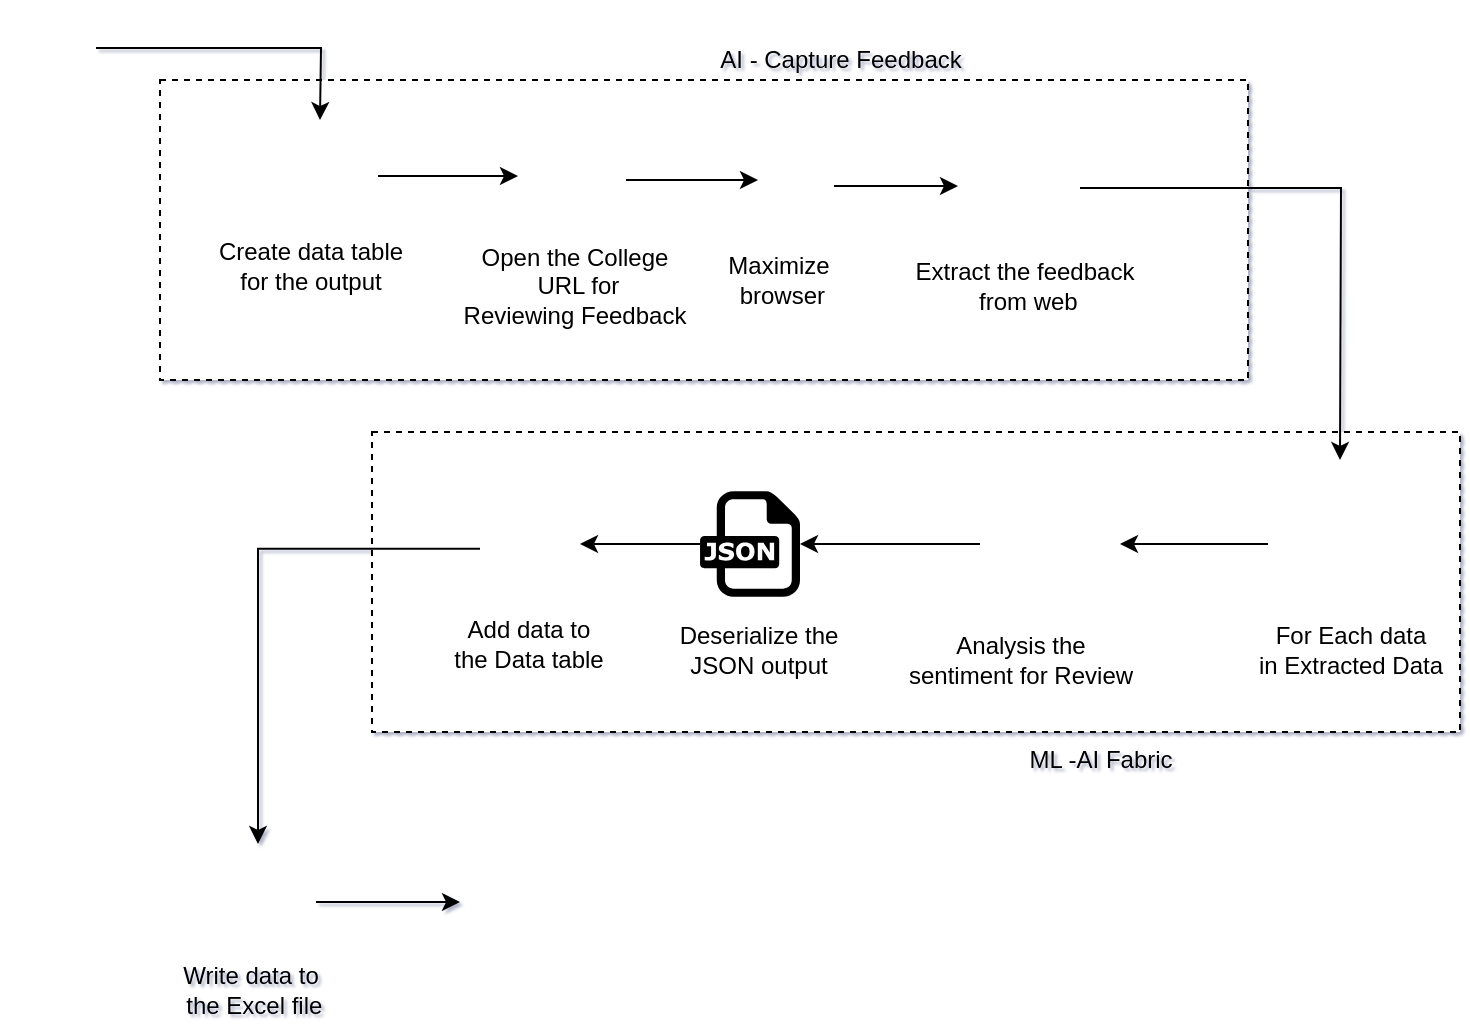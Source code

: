 <mxfile version="13.7.5" type="github">
  <diagram id="tx0RhGR7xUku0lXKzNuE" name="Page-1">
    <mxGraphModel dx="1422" dy="762" grid="1" gridSize="10" guides="1" tooltips="1" connect="1" arrows="1" fold="1" page="1" pageScale="1" pageWidth="850" pageHeight="1100" math="0" shadow="1">
      <root>
        <mxCell id="0" />
        <mxCell id="1" parent="0" />
        <mxCell id="vZQYXWHKkoh2UNgRFgOe-42" value="" style="rounded=0;whiteSpace=wrap;html=1;gradientColor=#ffffff;dashed=1;" vertex="1" parent="1">
          <mxGeometry x="226" y="286" width="544" height="150" as="geometry" />
        </mxCell>
        <mxCell id="vZQYXWHKkoh2UNgRFgOe-21" value="" style="rounded=0;whiteSpace=wrap;html=1;gradientColor=#ffffff;dashed=1;" vertex="1" parent="1">
          <mxGeometry x="120" y="110" width="544" height="150" as="geometry" />
        </mxCell>
        <mxCell id="vZQYXWHKkoh2UNgRFgOe-22" style="edgeStyle=orthogonalEdgeStyle;rounded=0;orthogonalLoop=1;jettySize=auto;html=1;" edge="1" parent="1" source="vZQYXWHKkoh2UNgRFgOe-2">
          <mxGeometry relative="1" as="geometry">
            <mxPoint x="200" y="130" as="targetPoint" />
          </mxGeometry>
        </mxCell>
        <mxCell id="vZQYXWHKkoh2UNgRFgOe-2" value="" style="shape=image;html=1;verticalAlign=top;verticalLabelPosition=bottom;labelBackgroundColor=#ffffff;imageAspect=0;aspect=fixed;image=https://cdn0.iconfinder.com/data/icons/48px_icons_collection_by_neweravin/48/start.png" vertex="1" parent="1">
          <mxGeometry x="40" y="70" width="48" height="48" as="geometry" />
        </mxCell>
        <mxCell id="vZQYXWHKkoh2UNgRFgOe-11" style="edgeStyle=orthogonalEdgeStyle;rounded=0;orthogonalLoop=1;jettySize=auto;html=1;" edge="1" parent="1" source="vZQYXWHKkoh2UNgRFgOe-6">
          <mxGeometry relative="1" as="geometry">
            <mxPoint x="299" y="158" as="targetPoint" />
          </mxGeometry>
        </mxCell>
        <mxCell id="vZQYXWHKkoh2UNgRFgOe-6" value="" style="shape=image;html=1;verticalAlign=top;verticalLabelPosition=bottom;labelBackgroundColor=#ffffff;imageAspect=0;aspect=fixed;image=https://cdn0.iconfinder.com/data/icons/pinpoint-interface/48/repair-database-128.png" vertex="1" parent="1">
          <mxGeometry x="181" y="134" width="48" height="48" as="geometry" />
        </mxCell>
        <mxCell id="vZQYXWHKkoh2UNgRFgOe-9" value="Create data table &lt;br&gt;for the output" style="text;html=1;align=center;verticalAlign=middle;resizable=0;points=[];autosize=1;" vertex="1" parent="1">
          <mxGeometry x="140" y="188" width="110" height="30" as="geometry" />
        </mxCell>
        <mxCell id="vZQYXWHKkoh2UNgRFgOe-15" style="edgeStyle=orthogonalEdgeStyle;rounded=0;orthogonalLoop=1;jettySize=auto;html=1;" edge="1" parent="1" source="vZQYXWHKkoh2UNgRFgOe-10">
          <mxGeometry relative="1" as="geometry">
            <mxPoint x="419" y="160" as="targetPoint" />
          </mxGeometry>
        </mxCell>
        <mxCell id="vZQYXWHKkoh2UNgRFgOe-10" value="" style="shape=image;html=1;verticalAlign=top;verticalLabelPosition=bottom;labelBackgroundColor=#ffffff;imageAspect=0;aspect=fixed;image=https://cdn1.iconfinder.com/data/icons/logotypes/32/chrome-128.png" vertex="1" parent="1">
          <mxGeometry x="305" y="136" width="48" height="48" as="geometry" />
        </mxCell>
        <mxCell id="vZQYXWHKkoh2UNgRFgOe-12" value="Open the College&lt;br&gt;&amp;nbsp;URL for &lt;br&gt;Reviewing Feedback" style="text;html=1;align=center;verticalAlign=middle;resizable=0;points=[];autosize=1;" vertex="1" parent="1">
          <mxGeometry x="262" y="188" width="130" height="50" as="geometry" />
        </mxCell>
        <mxCell id="vZQYXWHKkoh2UNgRFgOe-18" style="edgeStyle=orthogonalEdgeStyle;rounded=0;orthogonalLoop=1;jettySize=auto;html=1;" edge="1" parent="1" source="vZQYXWHKkoh2UNgRFgOe-13">
          <mxGeometry relative="1" as="geometry">
            <mxPoint x="519" y="163" as="targetPoint" />
          </mxGeometry>
        </mxCell>
        <mxCell id="vZQYXWHKkoh2UNgRFgOe-13" value="" style="shape=image;html=1;verticalAlign=top;verticalLabelPosition=bottom;labelBackgroundColor=#ffffff;imageAspect=0;aspect=fixed;image=https://cdn4.iconfinder.com/data/icons/wirecons-free-vector-icons/32/maximize-128.png" vertex="1" parent="1">
          <mxGeometry x="419" y="144" width="38" height="38" as="geometry" />
        </mxCell>
        <mxCell id="vZQYXWHKkoh2UNgRFgOe-16" value="Maximize&lt;br&gt;&amp;nbsp;browser" style="text;html=1;align=center;verticalAlign=middle;resizable=0;points=[];autosize=1;" vertex="1" parent="1">
          <mxGeometry x="394" y="195" width="70" height="30" as="geometry" />
        </mxCell>
        <mxCell id="vZQYXWHKkoh2UNgRFgOe-24" style="edgeStyle=orthogonalEdgeStyle;rounded=0;orthogonalLoop=1;jettySize=auto;html=1;" edge="1" parent="1" source="vZQYXWHKkoh2UNgRFgOe-17">
          <mxGeometry relative="1" as="geometry">
            <mxPoint x="710" y="300" as="targetPoint" />
          </mxGeometry>
        </mxCell>
        <mxCell id="vZQYXWHKkoh2UNgRFgOe-17" value="" style="shape=image;html=1;verticalAlign=top;verticalLabelPosition=bottom;labelBackgroundColor=#ffffff;imageAspect=0;aspect=fixed;image=https://cdn0.iconfinder.com/data/icons/customicondesign-office7-shadow-png/128/Extract-object.png;gradientColor=#ffffff;" vertex="1" parent="1">
          <mxGeometry x="524" y="136" width="56" height="56" as="geometry" />
        </mxCell>
        <mxCell id="vZQYXWHKkoh2UNgRFgOe-27" style="edgeStyle=orthogonalEdgeStyle;rounded=0;orthogonalLoop=1;jettySize=auto;html=1;" edge="1" parent="1" source="vZQYXWHKkoh2UNgRFgOe-19" target="vZQYXWHKkoh2UNgRFgOe-26">
          <mxGeometry relative="1" as="geometry" />
        </mxCell>
        <mxCell id="vZQYXWHKkoh2UNgRFgOe-19" value="" style="shape=image;html=1;verticalAlign=top;verticalLabelPosition=bottom;labelBackgroundColor=#ffffff;imageAspect=0;aspect=fixed;image=https://cdn2.iconfinder.com/data/icons/viiva-business/32/process-128.png;gradientColor=#ffffff;" vertex="1" parent="1">
          <mxGeometry x="674" y="307" width="70" height="70" as="geometry" />
        </mxCell>
        <mxCell id="vZQYXWHKkoh2UNgRFgOe-20" value="Extract the feedback&lt;br&gt;&amp;nbsp;from web" style="text;html=1;align=center;verticalAlign=middle;resizable=0;points=[];autosize=1;" vertex="1" parent="1">
          <mxGeometry x="492" y="198" width="120" height="30" as="geometry" />
        </mxCell>
        <mxCell id="vZQYXWHKkoh2UNgRFgOe-23" value="AI - Capture Feedback" style="text;html=1;align=center;verticalAlign=middle;resizable=0;points=[];autosize=1;" vertex="1" parent="1">
          <mxGeometry x="390" y="90" width="140" height="20" as="geometry" />
        </mxCell>
        <mxCell id="vZQYXWHKkoh2UNgRFgOe-25" value="For Each data &lt;br&gt;in Extracted Data" style="text;html=1;align=center;verticalAlign=middle;resizable=0;points=[];autosize=1;" vertex="1" parent="1">
          <mxGeometry x="660" y="380" width="110" height="30" as="geometry" />
        </mxCell>
        <mxCell id="vZQYXWHKkoh2UNgRFgOe-32" style="edgeStyle=orthogonalEdgeStyle;rounded=0;orthogonalLoop=1;jettySize=auto;html=1;" edge="1" parent="1" source="vZQYXWHKkoh2UNgRFgOe-26" target="vZQYXWHKkoh2UNgRFgOe-31">
          <mxGeometry relative="1" as="geometry" />
        </mxCell>
        <mxCell id="vZQYXWHKkoh2UNgRFgOe-26" value="" style="shape=image;html=1;verticalAlign=top;verticalLabelPosition=bottom;labelBackgroundColor=#ffffff;imageAspect=0;aspect=fixed;image=https://cdn4.iconfinder.com/data/icons/success-filloutline/64/chart-analysis-analytics-data_analytics-pie_1-128.png;dashed=1;gradientColor=#ffffff;" vertex="1" parent="1">
          <mxGeometry x="530" y="307" width="70" height="70" as="geometry" />
        </mxCell>
        <mxCell id="vZQYXWHKkoh2UNgRFgOe-28" value="Analysis the &lt;br&gt;sentiment for Review" style="text;html=1;align=center;verticalAlign=middle;resizable=0;points=[];autosize=1;" vertex="1" parent="1">
          <mxGeometry x="485" y="385" width="130" height="30" as="geometry" />
        </mxCell>
        <mxCell id="vZQYXWHKkoh2UNgRFgOe-38" style="edgeStyle=orthogonalEdgeStyle;rounded=0;orthogonalLoop=1;jettySize=auto;html=1;" edge="1" parent="1" source="vZQYXWHKkoh2UNgRFgOe-31">
          <mxGeometry relative="1" as="geometry">
            <mxPoint x="330" y="342" as="targetPoint" />
          </mxGeometry>
        </mxCell>
        <mxCell id="vZQYXWHKkoh2UNgRFgOe-31" value="" style="dashed=0;outlineConnect=0;html=1;align=center;labelPosition=center;verticalLabelPosition=bottom;verticalAlign=top;shape=mxgraph.weblogos.json;gradientColor=#ffffff;" vertex="1" parent="1">
          <mxGeometry x="390" y="315.6" width="50" height="52.8" as="geometry" />
        </mxCell>
        <mxCell id="vZQYXWHKkoh2UNgRFgOe-33" value="Deserialize the &lt;br&gt;JSON output" style="text;html=1;align=center;verticalAlign=middle;resizable=0;points=[];autosize=1;" vertex="1" parent="1">
          <mxGeometry x="374" y="380" width="90" height="30" as="geometry" />
        </mxCell>
        <mxCell id="vZQYXWHKkoh2UNgRFgOe-44" style="edgeStyle=orthogonalEdgeStyle;rounded=0;orthogonalLoop=1;jettySize=auto;html=1;entryX=0.5;entryY=0;entryDx=0;entryDy=0;" edge="1" parent="1" source="vZQYXWHKkoh2UNgRFgOe-37" target="vZQYXWHKkoh2UNgRFgOe-43">
          <mxGeometry relative="1" as="geometry" />
        </mxCell>
        <mxCell id="vZQYXWHKkoh2UNgRFgOe-37" value="" style="shape=image;html=1;verticalAlign=top;verticalLabelPosition=bottom;labelBackgroundColor=#ffffff;imageAspect=0;aspect=fixed;image=https://cdn4.iconfinder.com/data/icons/essential-part-5/32/413-Data_Add-128.png;dashed=1;gradientColor=#ffffff;" vertex="1" parent="1">
          <mxGeometry x="280" y="320.4" width="48" height="48" as="geometry" />
        </mxCell>
        <mxCell id="vZQYXWHKkoh2UNgRFgOe-39" value="Add data to &lt;br&gt;the Data table" style="text;html=1;align=center;verticalAlign=middle;resizable=0;points=[];autosize=1;" vertex="1" parent="1">
          <mxGeometry x="259" y="377" width="90" height="30" as="geometry" />
        </mxCell>
        <mxCell id="vZQYXWHKkoh2UNgRFgOe-47" style="edgeStyle=orthogonalEdgeStyle;rounded=0;orthogonalLoop=1;jettySize=auto;html=1;" edge="1" parent="1" source="vZQYXWHKkoh2UNgRFgOe-43">
          <mxGeometry relative="1" as="geometry">
            <mxPoint x="270" y="521" as="targetPoint" />
          </mxGeometry>
        </mxCell>
        <mxCell id="vZQYXWHKkoh2UNgRFgOe-43" value="" style="shape=image;html=1;verticalAlign=top;verticalLabelPosition=bottom;labelBackgroundColor=#ffffff;imageAspect=0;aspect=fixed;image=https://cdn3.iconfinder.com/data/icons/logos-brands-3/24/logo_brand_brands_logos_excel-128.png;dashed=1;gradientColor=#ffffff;" vertex="1" parent="1">
          <mxGeometry x="140" y="492" width="58" height="58" as="geometry" />
        </mxCell>
        <mxCell id="vZQYXWHKkoh2UNgRFgOe-45" value="Write data to&lt;br&gt;&amp;nbsp;the Excel file" style="text;html=1;align=center;verticalAlign=middle;resizable=0;points=[];autosize=1;" vertex="1" parent="1">
          <mxGeometry x="120" y="550" width="90" height="30" as="geometry" />
        </mxCell>
        <mxCell id="vZQYXWHKkoh2UNgRFgOe-46" value="" style="shape=image;html=1;verticalAlign=top;verticalLabelPosition=bottom;labelBackgroundColor=#ffffff;imageAspect=0;aspect=fixed;image=https://cdn2.iconfinder.com/data/icons/ios-7-icons/50/finish_flag-128.png;dashed=1;gradientColor=#ffffff;" vertex="1" parent="1">
          <mxGeometry x="272" y="496" width="54" height="54" as="geometry" />
        </mxCell>
        <mxCell id="vZQYXWHKkoh2UNgRFgOe-49" value="ML -AI Fabric" style="text;html=1;align=center;verticalAlign=middle;resizable=0;points=[];autosize=1;" vertex="1" parent="1">
          <mxGeometry x="545" y="440" width="90" height="20" as="geometry" />
        </mxCell>
      </root>
    </mxGraphModel>
  </diagram>
</mxfile>
